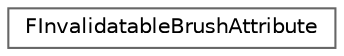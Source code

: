 digraph "Graphical Class Hierarchy"
{
 // INTERACTIVE_SVG=YES
 // LATEX_PDF_SIZE
  bgcolor="transparent";
  edge [fontname=Helvetica,fontsize=10,labelfontname=Helvetica,labelfontsize=10];
  node [fontname=Helvetica,fontsize=10,shape=box,height=0.2,width=0.4];
  rankdir="LR";
  Node0 [id="Node000000",label="FInvalidatableBrushAttribute",height=0.2,width=0.4,color="grey40", fillcolor="white", style="filled",URL="$db/dce/classFInvalidatableBrushAttribute.html",tooltip="Represents the appearance of an SComboButton."];
}
